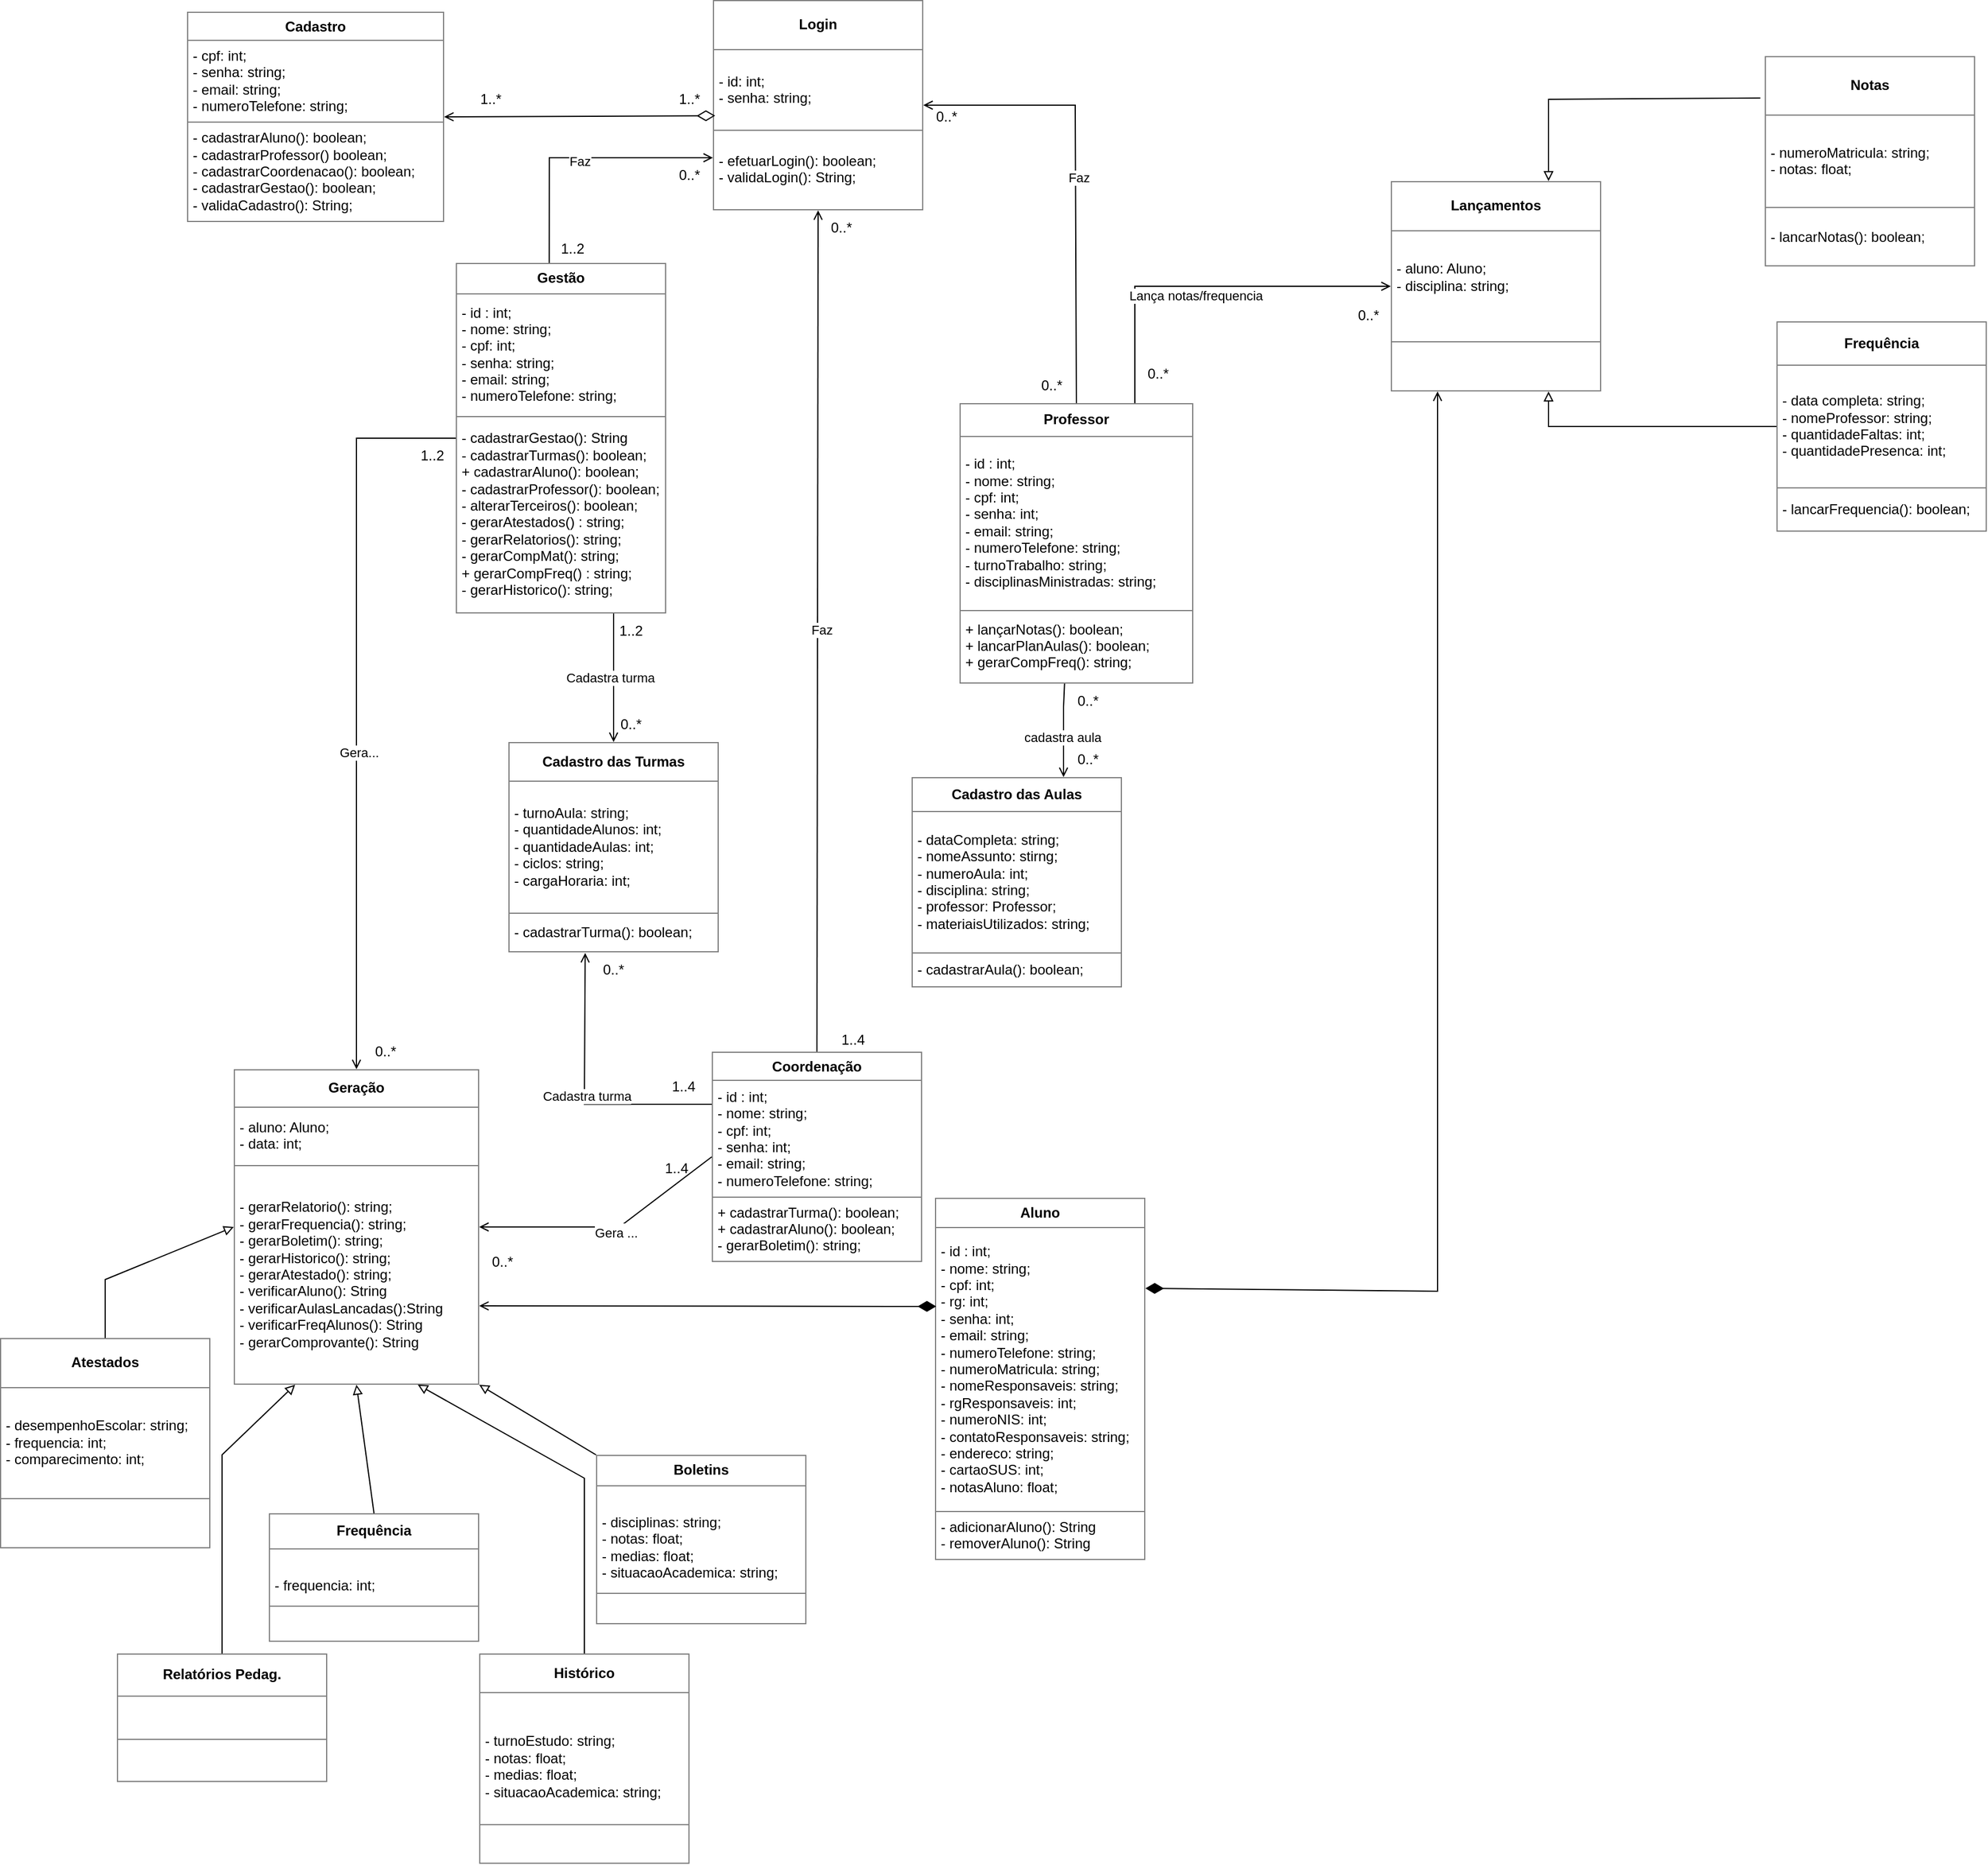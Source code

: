 <mxfile version="26.0.14">
  <diagram name="Página-1" id="CEJxs4QXML5ttT-iYVlk">
    <mxGraphModel dx="1781" dy="566" grid="1" gridSize="10" guides="1" tooltips="1" connect="1" arrows="1" fold="1" page="1" pageScale="1" pageWidth="827" pageHeight="1169" math="0" shadow="0">
      <root>
        <mxCell id="0" />
        <mxCell id="1" parent="0" />
        <mxCell id="YI8qZAI8sFxIkvRVpKfF-1" value="&lt;table border=&quot;1&quot; width=&quot;100%&quot; height=&quot;100%&quot; cellpadding=&quot;4&quot; style=&quot;width:100%;height:100%;border-collapse:collapse;&quot;&gt;&lt;tbody&gt;&lt;tr&gt;&lt;th align=&quot;center&quot;&gt;&lt;b&gt;Gestão&lt;/b&gt;&lt;/th&gt;&lt;/tr&gt;&lt;tr&gt;&lt;td&gt;- id : int;&lt;br&gt;- nome: string;&lt;br&gt;- cpf: int;&lt;br&gt;- senha: string;&lt;br&gt;- email: string;&lt;br&gt;- numeroTelefone: string;&lt;/td&gt;&lt;/tr&gt;&lt;tr&gt;&lt;td&gt;- cadastrarGestao(): String&lt;br&gt;- cadastrarTurmas(): boolean;&lt;br&gt;+ cadastrarAluno(): boolean;&lt;br&gt;- cadastrarProfessor(): boolean;&lt;br&gt;- alterarTerceiros(): boolean;&lt;br&gt;- gerarAtestados() : string;&lt;br&gt;- gerarRelatorios(): string;&lt;br&gt;- gerarCompMat(): string;&lt;br&gt;+ gerarCompFreq() : string;&lt;br&gt;- gerarHistorico(): string;&lt;br&gt;&lt;/td&gt;&lt;/tr&gt;&lt;/tbody&gt;&lt;/table&gt;" style="text;html=1;whiteSpace=wrap;strokeColor=none;fillColor=none;overflow=fill;" parent="1" vertex="1">
          <mxGeometry x="-80" y="620" width="180" height="300" as="geometry" />
        </mxCell>
        <mxCell id="YI8qZAI8sFxIkvRVpKfF-2" value="&lt;table border=&quot;1&quot; width=&quot;100%&quot; height=&quot;100%&quot; cellpadding=&quot;4&quot; style=&quot;width:100%;height:100%;border-collapse:collapse;&quot;&gt;&lt;tbody&gt;&lt;tr&gt;&lt;th align=&quot;center&quot;&gt;&lt;b&gt;Coordenação&lt;/b&gt;&lt;/th&gt;&lt;/tr&gt;&lt;tr&gt;&lt;td&gt;- id : int;&lt;br&gt;- nome: string;&lt;br&gt;- cpf: int;&lt;br&gt;- senha: int;&lt;br&gt;- email: string;&lt;br&gt;- numeroTelefone: string;&lt;/td&gt;&lt;/tr&gt;&lt;tr&gt;&lt;td&gt;+ cadastrarTurma(): boolean;&lt;br&gt;+ cadastrarAluno(): boolean;&lt;br&gt;- gerarBoletim(): string;&lt;/td&gt;&lt;/tr&gt;&lt;/tbody&gt;&lt;/table&gt;" style="text;html=1;whiteSpace=wrap;strokeColor=none;fillColor=none;overflow=fill;" parent="1" vertex="1">
          <mxGeometry x="139" y="1295" width="180" height="180" as="geometry" />
        </mxCell>
        <mxCell id="YI8qZAI8sFxIkvRVpKfF-3" value="&lt;table border=&quot;1&quot; width=&quot;100%&quot; height=&quot;100%&quot; cellpadding=&quot;4&quot; style=&quot;width:100%;height:100%;border-collapse:collapse;&quot;&gt;&lt;tbody&gt;&lt;tr&gt;&lt;th align=&quot;center&quot;&gt;Professor&lt;/th&gt;&lt;/tr&gt;&lt;tr&gt;&lt;td&gt;- id : int;&lt;br&gt;- nome: string;&lt;br&gt;- cpf: int;&lt;br&gt;- senha: int;&lt;br&gt;- email: string;&lt;br&gt;- numeroTelefone: string;&lt;span style=&quot;&quot;&gt;&lt;br&gt;- turnoTrabalho: string;&lt;br&gt;- disciplinasMinistradas: string;&lt;/span&gt;&lt;/td&gt;&lt;/tr&gt;&lt;tr&gt;&lt;td&gt;+ lançarNotas(): boolean;&lt;br&gt;+ lancarPlanAulas(): boolean;&lt;br&gt;+ gerarCompFreq(): string;&lt;/td&gt;&lt;/tr&gt;&lt;/tbody&gt;&lt;/table&gt;" style="text;html=1;whiteSpace=wrap;strokeColor=none;fillColor=none;overflow=fill;" parent="1" vertex="1">
          <mxGeometry x="351" y="740" width="200" height="240" as="geometry" />
        </mxCell>
        <mxCell id="YI8qZAI8sFxIkvRVpKfF-4" value="&lt;table border=&quot;1&quot; width=&quot;100%&quot; height=&quot;100%&quot; cellpadding=&quot;4&quot; style=&quot;width:100%;height:100%;border-collapse:collapse;&quot;&gt;&lt;tbody&gt;&lt;tr&gt;&lt;th align=&quot;center&quot;&gt;&lt;b&gt;Login&lt;/b&gt;&lt;/th&gt;&lt;/tr&gt;&lt;tr&gt;&lt;td&gt;- id: int;&lt;br&gt;- senha: string;&lt;/td&gt;&lt;/tr&gt;&lt;tr&gt;&lt;td&gt;- efetuarLogin(): boolean;&lt;br&gt;- validaLogin(): String;&lt;br&gt;&lt;/td&gt;&lt;/tr&gt;&lt;/tbody&gt;&lt;/table&gt;" style="text;html=1;whiteSpace=wrap;strokeColor=none;fillColor=none;overflow=fill;" parent="1" vertex="1">
          <mxGeometry x="140" y="395" width="180" height="180" as="geometry" />
        </mxCell>
        <mxCell id="YI8qZAI8sFxIkvRVpKfF-5" value="&lt;table border=&quot;1&quot; width=&quot;100%&quot; height=&quot;100%&quot; cellpadding=&quot;4&quot; style=&quot;width:100%;height:100%;border-collapse:collapse;&quot;&gt;&lt;tbody&gt;&lt;tr&gt;&lt;th align=&quot;center&quot;&gt;&lt;b&gt;Aluno&lt;/b&gt;&lt;/th&gt;&lt;/tr&gt;&lt;tr&gt;&lt;td&gt;&lt;span style=&quot;&quot;&gt;- id : int;&lt;/span&gt;&lt;br style=&quot;&quot;&gt;&lt;span style=&quot;&quot;&gt;- nome: string;&lt;/span&gt;&lt;br style=&quot;&quot;&gt;&lt;span style=&quot;&quot;&gt;- cpf: int;&lt;br&gt;- rg: int;&lt;br&gt;&lt;/span&gt;&lt;span style=&quot;&quot;&gt;- senha: int;&lt;/span&gt;&lt;br style=&quot;&quot;&gt;&lt;span style=&quot;&quot;&gt;- email: string;&lt;/span&gt;&lt;br style=&quot;&quot;&gt;&lt;span style=&quot;&quot;&gt;- numeroTelefone: string;&lt;br&gt;&lt;/span&gt;&lt;span style=&quot;&quot;&gt;- numeroMatricula: string;&lt;br&gt;- nomeResponsaveis: string;&lt;br&gt;- rgResponsaveis: int;&lt;br&gt;- numeroNIS: int;&lt;br&gt;- contatoResponsaveis: string;&lt;br&gt;- endereco: string;&lt;br&gt;- cartaoSUS: int;&lt;br&gt;- notasAluno: float;&lt;/span&gt;&lt;/td&gt;&lt;/tr&gt;&lt;tr&gt;&lt;td&gt;- adicionarAluno(): String&lt;br&gt;- removerAluno(): String&lt;br&gt;&lt;/td&gt;&lt;/tr&gt;&lt;/tbody&gt;&lt;/table&gt;" style="text;html=1;whiteSpace=wrap;strokeColor=none;fillColor=none;overflow=fill;" parent="1" vertex="1">
          <mxGeometry x="330" y="1420" width="180" height="310" as="geometry" />
        </mxCell>
        <mxCell id="YI8qZAI8sFxIkvRVpKfF-6" value="&lt;table border=&quot;1&quot; width=&quot;100%&quot; height=&quot;100%&quot; cellpadding=&quot;4&quot; style=&quot;width:100%;height:100%;border-collapse:collapse;&quot;&gt;&lt;tbody&gt;&lt;tr&gt;&lt;th align=&quot;center&quot;&gt;Notas&lt;/th&gt;&lt;/tr&gt;&lt;tr&gt;&lt;td&gt;- numeroMatricula: string;&lt;br&gt;- notas: float;&lt;/td&gt;&lt;/tr&gt;&lt;tr&gt;&lt;td&gt;- lancarNotas(): boolean;&lt;/td&gt;&lt;/tr&gt;&lt;/tbody&gt;&lt;/table&gt;" style="text;html=1;whiteSpace=wrap;strokeColor=none;fillColor=none;overflow=fill;" parent="1" vertex="1">
          <mxGeometry x="1040" y="443" width="180" height="180" as="geometry" />
        </mxCell>
        <mxCell id="YI8qZAI8sFxIkvRVpKfF-7" value="&lt;table border=&quot;1&quot; width=&quot;100%&quot; height=&quot;100%&quot; cellpadding=&quot;4&quot; style=&quot;width:100%;height:100%;border-collapse:collapse;&quot;&gt;&lt;tbody&gt;&lt;tr&gt;&lt;th align=&quot;center&quot;&gt;&lt;b&gt;Frequência&lt;/b&gt;&lt;/th&gt;&lt;/tr&gt;&lt;tr&gt;&lt;td&gt;- data completa: string;&lt;br&gt;- nomeProfessor: string;&lt;br&gt;- quantidadeFaltas: int;&lt;br&gt;- quantidadePresenca: int;&lt;/td&gt;&lt;/tr&gt;&lt;tr&gt;&lt;td&gt;- lancarFrequencia():&amp;nbsp;boolean;&lt;/td&gt;&lt;/tr&gt;&lt;/tbody&gt;&lt;/table&gt;" style="text;html=1;whiteSpace=wrap;strokeColor=none;fillColor=none;overflow=fill;" parent="1" vertex="1">
          <mxGeometry x="1050" y="670" width="180" height="180" as="geometry" />
        </mxCell>
        <mxCell id="YI8qZAI8sFxIkvRVpKfF-8" value="&lt;table border=&quot;1&quot; width=&quot;100%&quot; height=&quot;100%&quot; cellpadding=&quot;4&quot; style=&quot;width:100%;height:100%;border-collapse:collapse;&quot;&gt;&lt;tbody&gt;&lt;tr&gt;&lt;th align=&quot;center&quot;&gt;Cadastro das Aulas&lt;/th&gt;&lt;/tr&gt;&lt;tr&gt;&lt;td&gt;- dataCompleta: string;&lt;br&gt;- nomeAssunto: stirng;&lt;br&gt;- numeroAula: int;&lt;br&gt;- disciplina: string;&lt;br&gt;- professor: Professor;&lt;br&gt;- materiaisUtilizados: string;&lt;/td&gt;&lt;/tr&gt;&lt;tr&gt;&lt;td&gt;- cadastrarAula(): boolean;&lt;/td&gt;&lt;/tr&gt;&lt;/tbody&gt;&lt;/table&gt;" style="text;html=1;whiteSpace=wrap;strokeColor=none;fillColor=none;overflow=fill;" parent="1" vertex="1">
          <mxGeometry x="310" y="1060" width="180" height="180" as="geometry" />
        </mxCell>
        <mxCell id="YI8qZAI8sFxIkvRVpKfF-9" value="&lt;table border=&quot;1&quot; width=&quot;100%&quot; height=&quot;100%&quot; cellpadding=&quot;4&quot; style=&quot;width:100%;height:100%;border-collapse:collapse;&quot;&gt;&lt;tbody&gt;&lt;tr&gt;&lt;th align=&quot;center&quot;&gt;&lt;b&gt;Lançamentos&lt;/b&gt;&lt;/th&gt;&lt;/tr&gt;&lt;tr&gt;&lt;td&gt;- aluno: Aluno;&lt;br&gt;- disciplina: string;&lt;br&gt;&lt;br&gt;&lt;/td&gt;&lt;/tr&gt;&lt;tr&gt;&lt;td&gt;&lt;br&gt;&lt;/td&gt;&lt;/tr&gt;&lt;/tbody&gt;&lt;/table&gt;" style="text;html=1;whiteSpace=wrap;strokeColor=none;fillColor=none;overflow=fill;" parent="1" vertex="1">
          <mxGeometry x="720" y="550" width="180" height="180" as="geometry" />
        </mxCell>
        <mxCell id="0EFO7RBAgr80WLlCccx1-6" value="&lt;table border=&quot;1&quot; width=&quot;100%&quot; height=&quot;100%&quot; cellpadding=&quot;4&quot; style=&quot;width:100%;height:100%;border-collapse:collapse;&quot;&gt;&lt;tbody&gt;&lt;tr&gt;&lt;th align=&quot;center&quot;&gt;Cadastro&lt;/th&gt;&lt;/tr&gt;&lt;tr&gt;&lt;td&gt;- cpf: int;&lt;br&gt;- senha: string;&lt;br&gt;- email: string;&lt;br&gt;- numeroTelefone: string;&lt;/td&gt;&lt;/tr&gt;&lt;tr&gt;&lt;td&gt;- cadastrarAluno(): boolean;&lt;br&gt;- cadastrarProfessor() boolean;&lt;br&gt;- cadastrarCoordenacao(): boolean;&lt;br&gt;- cadastrarGestao(): boolean;&lt;br&gt;- validaCadastro(): String;&lt;/td&gt;&lt;/tr&gt;&lt;/tbody&gt;&lt;/table&gt;" style="text;html=1;whiteSpace=wrap;strokeColor=none;fillColor=none;overflow=fill;" parent="1" vertex="1">
          <mxGeometry x="-310" y="405" width="220" height="180" as="geometry" />
        </mxCell>
        <mxCell id="0EFO7RBAgr80WLlCccx1-7" value="" style="endArrow=block;html=1;rounded=0;exitX=0;exitY=0.5;exitDx=0;exitDy=0;entryX=0.75;entryY=1;entryDx=0;entryDy=0;endFill=0;" parent="1" source="YI8qZAI8sFxIkvRVpKfF-7" target="YI8qZAI8sFxIkvRVpKfF-9" edge="1">
          <mxGeometry width="50" height="50" relative="1" as="geometry">
            <mxPoint x="1140" y="660" as="sourcePoint" />
            <mxPoint x="1190" y="610" as="targetPoint" />
            <Array as="points">
              <mxPoint x="855" y="760" />
            </Array>
          </mxGeometry>
        </mxCell>
        <mxCell id="0EFO7RBAgr80WLlCccx1-8" value="" style="endArrow=block;html=1;rounded=0;exitX=-0.021;exitY=0.199;exitDx=0;exitDy=0;entryX=0.75;entryY=0;entryDx=0;entryDy=0;endFill=0;exitPerimeter=0;" parent="1" source="YI8qZAI8sFxIkvRVpKfF-6" target="YI8qZAI8sFxIkvRVpKfF-9" edge="1">
          <mxGeometry width="50" height="50" relative="1" as="geometry">
            <mxPoint x="750" y="880" as="sourcePoint" />
            <mxPoint x="849" y="762" as="targetPoint" />
            <Array as="points">
              <mxPoint x="855" y="480" />
            </Array>
          </mxGeometry>
        </mxCell>
        <mxCell id="0EFO7RBAgr80WLlCccx1-25" value="&lt;table border=&quot;1&quot; width=&quot;100%&quot; height=&quot;100%&quot; cellpadding=&quot;4&quot; style=&quot;width:100%;height:100%;border-collapse:collapse;&quot;&gt;&lt;tbody&gt;&lt;tr&gt;&lt;th align=&quot;center&quot;&gt;&lt;b&gt;Atestados&lt;/b&gt;&lt;/th&gt;&lt;/tr&gt;&lt;tr&gt;&lt;td&gt;- desempenhoEscolar: string;&lt;br&gt;- frequencia: int;&lt;br&gt;- comparecimento: int;&lt;br&gt;&lt;/td&gt;&lt;/tr&gt;&lt;tr&gt;&lt;td&gt;&lt;br&gt;&lt;/td&gt;&lt;/tr&gt;&lt;/tbody&gt;&lt;/table&gt;" style="text;html=1;whiteSpace=wrap;strokeColor=none;fillColor=none;overflow=fill;" parent="1" vertex="1">
          <mxGeometry x="-470" y="1540" width="180" height="180" as="geometry" />
        </mxCell>
        <mxCell id="0EFO7RBAgr80WLlCccx1-26" value="&lt;table border=&quot;1&quot; width=&quot;100%&quot; height=&quot;100%&quot; cellpadding=&quot;4&quot; style=&quot;width:100%;height:100%;border-collapse:collapse;&quot;&gt;&lt;tbody&gt;&lt;tr&gt;&lt;th align=&quot;center&quot;&gt;&lt;b&gt;Relatórios Pedag.&lt;/b&gt;&lt;/th&gt;&lt;/tr&gt;&lt;tr&gt;&lt;td&gt;&lt;br&gt;&lt;/td&gt;&lt;/tr&gt;&lt;tr&gt;&lt;td&gt;&lt;br&gt;&lt;/td&gt;&lt;/tr&gt;&lt;/tbody&gt;&lt;/table&gt;" style="text;html=1;whiteSpace=wrap;strokeColor=none;fillColor=none;overflow=fill;" parent="1" vertex="1">
          <mxGeometry x="-370" y="1810" width="180" height="110" as="geometry" />
        </mxCell>
        <mxCell id="0EFO7RBAgr80WLlCccx1-27" value="&lt;table border=&quot;1&quot; width=&quot;100%&quot; height=&quot;100%&quot; cellpadding=&quot;4&quot; style=&quot;width:100%;height:100%;border-collapse:collapse;&quot;&gt;&lt;tbody&gt;&lt;tr&gt;&lt;th align=&quot;center&quot;&gt;&lt;b&gt;Frequência&lt;/b&gt;&lt;/th&gt;&lt;/tr&gt;&lt;tr&gt;&lt;td&gt;&lt;br&gt;- frequencia: int;&lt;/td&gt;&lt;/tr&gt;&lt;tr&gt;&lt;td&gt;&lt;br&gt;&lt;/td&gt;&lt;/tr&gt;&lt;/tbody&gt;&lt;/table&gt;" style="text;html=1;whiteSpace=wrap;strokeColor=none;fillColor=none;overflow=fill;" parent="1" vertex="1">
          <mxGeometry x="-240" y="1690" width="180" height="110" as="geometry" />
        </mxCell>
        <mxCell id="0EFO7RBAgr80WLlCccx1-28" value="&lt;table border=&quot;1&quot; width=&quot;100%&quot; height=&quot;100%&quot; cellpadding=&quot;4&quot; style=&quot;width:100%;height:100%;border-collapse:collapse;&quot;&gt;&lt;tbody&gt;&lt;tr&gt;&lt;th align=&quot;center&quot;&gt;&lt;b&gt;Histórico&lt;/b&gt;&lt;/th&gt;&lt;/tr&gt;&lt;tr&gt;&lt;td&gt;&lt;br&gt;- turnoEstudo: string;&lt;br&gt;- notas: float;&lt;br&gt;- medias: float;&lt;br&gt;- situacaoAcademica: string;&lt;br&gt;&lt;/td&gt;&lt;/tr&gt;&lt;tr&gt;&lt;td&gt;&lt;br&gt;&lt;/td&gt;&lt;/tr&gt;&lt;/tbody&gt;&lt;/table&gt;" style="text;html=1;whiteSpace=wrap;strokeColor=none;fillColor=none;overflow=fill;" parent="1" vertex="1">
          <mxGeometry x="-60" y="1810" width="180" height="180" as="geometry" />
        </mxCell>
        <mxCell id="0EFO7RBAgr80WLlCccx1-29" value="&lt;table border=&quot;1&quot; width=&quot;100%&quot; height=&quot;100%&quot; cellpadding=&quot;4&quot; style=&quot;width:100%;height:100%;border-collapse:collapse;&quot;&gt;&lt;tbody&gt;&lt;tr&gt;&lt;th align=&quot;center&quot;&gt;&lt;b&gt;Boletins&lt;/b&gt;&lt;/th&gt;&lt;/tr&gt;&lt;tr&gt;&lt;td&gt;&lt;br&gt;- disciplinas: string;&lt;br&gt;- notas: float;&lt;br&gt;- medias: float;&lt;br&gt;- situacaoAcademica: string;&lt;/td&gt;&lt;/tr&gt;&lt;tr&gt;&lt;td&gt;&lt;br&gt;&lt;/td&gt;&lt;/tr&gt;&lt;/tbody&gt;&lt;/table&gt;" style="text;html=1;whiteSpace=wrap;strokeColor=none;fillColor=none;overflow=fill;" parent="1" vertex="1">
          <mxGeometry x="40" y="1640" width="180" height="145" as="geometry" />
        </mxCell>
        <mxCell id="0EFO7RBAgr80WLlCccx1-30" value="&lt;table border=&quot;1&quot; width=&quot;100%&quot; height=&quot;100%&quot; cellpadding=&quot;4&quot; style=&quot;width:100%;height:100%;border-collapse:collapse;&quot;&gt;&lt;tbody&gt;&lt;tr&gt;&lt;th align=&quot;center&quot;&gt;&lt;b&gt;Geração&lt;/b&gt;&lt;/th&gt;&lt;/tr&gt;&lt;tr&gt;&lt;td&gt;- aluno: Aluno;&lt;br&gt;- data: int;&lt;/td&gt;&lt;/tr&gt;&lt;tr&gt;&lt;td&gt;- gerarRelatorio(): string;&lt;br&gt;- gerarFrequencia(): string;&lt;br&gt;- gerarBoletim(): string;&lt;br&gt;- gerarHistorico(): string;&lt;br&gt;- gerarAtestado(): string;&lt;br&gt;- verificarAluno(): String&lt;br&gt;- verificarAulasLancadas():String&lt;br&gt;- verificarFreqAlunos(): String&lt;br&gt;- gerarComprovante(): String&lt;/td&gt;&lt;/tr&gt;&lt;/tbody&gt;&lt;/table&gt;" style="text;html=1;whiteSpace=wrap;strokeColor=none;fillColor=none;overflow=fill;" parent="1" vertex="1">
          <mxGeometry x="-270" y="1310" width="210" height="270" as="geometry" />
        </mxCell>
        <mxCell id="0EFO7RBAgr80WLlCccx1-31" value="" style="endArrow=block;html=1;rounded=0;exitX=0.5;exitY=0;exitDx=0;exitDy=0;entryX=0;entryY=0.5;entryDx=0;entryDy=0;endFill=0;" parent="1" source="0EFO7RBAgr80WLlCccx1-25" target="0EFO7RBAgr80WLlCccx1-30" edge="1">
          <mxGeometry width="50" height="50" relative="1" as="geometry">
            <mxPoint x="270" y="680" as="sourcePoint" />
            <mxPoint x="369" y="562" as="targetPoint" />
            <Array as="points">
              <mxPoint x="-380" y="1490" />
            </Array>
          </mxGeometry>
        </mxCell>
        <mxCell id="0EFO7RBAgr80WLlCccx1-32" value="" style="endArrow=block;html=1;rounded=0;exitX=0.5;exitY=0;exitDx=0;exitDy=0;entryX=0.25;entryY=1;entryDx=0;entryDy=0;endFill=0;" parent="1" source="0EFO7RBAgr80WLlCccx1-26" target="0EFO7RBAgr80WLlCccx1-30" edge="1">
          <mxGeometry width="50" height="50" relative="1" as="geometry">
            <mxPoint x="450" y="640" as="sourcePoint" />
            <mxPoint x="540" y="500" as="targetPoint" />
            <Array as="points">
              <mxPoint x="-280" y="1640" />
            </Array>
          </mxGeometry>
        </mxCell>
        <mxCell id="0EFO7RBAgr80WLlCccx1-33" value="" style="endArrow=block;html=1;rounded=0;exitX=0.5;exitY=0;exitDx=0;exitDy=0;entryX=0.5;entryY=1;entryDx=0;entryDy=0;endFill=0;" parent="1" source="0EFO7RBAgr80WLlCccx1-27" target="0EFO7RBAgr80WLlCccx1-30" edge="1">
          <mxGeometry width="50" height="50" relative="1" as="geometry">
            <mxPoint x="650" y="580" as="sourcePoint" />
            <mxPoint x="585" y="500" as="targetPoint" />
          </mxGeometry>
        </mxCell>
        <mxCell id="0EFO7RBAgr80WLlCccx1-34" value="" style="endArrow=block;html=1;rounded=0;exitX=0.5;exitY=0;exitDx=0;exitDy=0;entryX=0.75;entryY=1;entryDx=0;entryDy=0;endFill=0;" parent="1" source="0EFO7RBAgr80WLlCccx1-28" target="0EFO7RBAgr80WLlCccx1-30" edge="1">
          <mxGeometry width="50" height="50" relative="1" as="geometry">
            <mxPoint x="660" y="590" as="sourcePoint" />
            <mxPoint x="595" y="510" as="targetPoint" />
            <Array as="points">
              <mxPoint x="30" y="1660" />
            </Array>
          </mxGeometry>
        </mxCell>
        <mxCell id="0EFO7RBAgr80WLlCccx1-36" value="" style="endArrow=block;html=1;rounded=0;exitX=0;exitY=0;exitDx=0;exitDy=0;entryX=1;entryY=1;entryDx=0;entryDy=0;endFill=0;" parent="1" source="0EFO7RBAgr80WLlCccx1-29" target="0EFO7RBAgr80WLlCccx1-30" edge="1">
          <mxGeometry width="50" height="50" relative="1" as="geometry">
            <mxPoint x="780" y="740" as="sourcePoint" />
            <mxPoint x="675" y="500" as="targetPoint" />
          </mxGeometry>
        </mxCell>
        <mxCell id="0EFO7RBAgr80WLlCccx1-37" value="&lt;table border=&quot;1&quot; width=&quot;100%&quot; height=&quot;100%&quot; cellpadding=&quot;4&quot; style=&quot;width:100%;height:100%;border-collapse:collapse;&quot;&gt;&lt;tbody&gt;&lt;tr&gt;&lt;th align=&quot;center&quot;&gt;Cadastro das Turmas&lt;/th&gt;&lt;/tr&gt;&lt;tr&gt;&lt;td&gt;- turnoAula: string;&lt;br&gt;- quantidadeAlunos: int;&lt;br&gt;- quantidadeAulas: int;&lt;br&gt;- ciclos: string;&lt;br&gt;- cargaHoraria: int;&lt;/td&gt;&lt;/tr&gt;&lt;tr&gt;&lt;td&gt;- cadastrarTurma(): boolean;&lt;/td&gt;&lt;/tr&gt;&lt;/tbody&gt;&lt;/table&gt;" style="text;html=1;whiteSpace=wrap;strokeColor=none;fillColor=none;overflow=fill;" parent="1" vertex="1">
          <mxGeometry x="-35" y="1030" width="180" height="180" as="geometry" />
        </mxCell>
        <mxCell id="xoD3tihYEhxn2w1TW_yq-3" value="" style="endArrow=open;html=1;rounded=0;exitX=0;exitY=0.5;exitDx=0;exitDy=0;entryX=1;entryY=0.5;entryDx=0;entryDy=0;endFill=0;" parent="1" source="YI8qZAI8sFxIkvRVpKfF-2" target="0EFO7RBAgr80WLlCccx1-30" edge="1">
          <mxGeometry width="50" height="50" relative="1" as="geometry">
            <mxPoint x="110" y="960" as="sourcePoint" />
            <mxPoint x="390" y="960" as="targetPoint" />
            <Array as="points">
              <mxPoint x="60" y="1445" />
            </Array>
          </mxGeometry>
        </mxCell>
        <mxCell id="f6O35x82LAlemwlpnAm--2" value="Text" style="edgeLabel;html=1;align=center;verticalAlign=middle;resizable=0;points=[];" parent="xoD3tihYEhxn2w1TW_yq-3" vertex="1" connectable="0">
          <mxGeometry x="-0.033" y="3" relative="1" as="geometry">
            <mxPoint x="1" as="offset" />
          </mxGeometry>
        </mxCell>
        <mxCell id="f6O35x82LAlemwlpnAm--5" value="Gera ..." style="edgeLabel;html=1;align=center;verticalAlign=middle;resizable=0;points=[];" parent="xoD3tihYEhxn2w1TW_yq-3" vertex="1" connectable="0">
          <mxGeometry x="-0.066" y="5" relative="1" as="geometry">
            <mxPoint as="offset" />
          </mxGeometry>
        </mxCell>
        <mxCell id="xoD3tihYEhxn2w1TW_yq-4" value="" style="endArrow=open;html=1;rounded=0;exitX=0;exitY=0.5;exitDx=0;exitDy=0;entryX=0.5;entryY=0;entryDx=0;entryDy=0;endFill=0;" parent="1" source="YI8qZAI8sFxIkvRVpKfF-1" target="0EFO7RBAgr80WLlCccx1-30" edge="1">
          <mxGeometry width="50" height="50" relative="1" as="geometry">
            <mxPoint x="110" y="960" as="sourcePoint" />
            <mxPoint x="390" y="960" as="targetPoint" />
            <Array as="points">
              <mxPoint x="-165" y="770" />
            </Array>
          </mxGeometry>
        </mxCell>
        <mxCell id="vUQMLKHa1vaMQkAAcuZ9-1" value="Gera..." style="edgeLabel;html=1;align=center;verticalAlign=middle;resizable=0;points=[];" parent="xoD3tihYEhxn2w1TW_yq-4" vertex="1" connectable="0">
          <mxGeometry x="0.131" y="2" relative="1" as="geometry">
            <mxPoint as="offset" />
          </mxGeometry>
        </mxCell>
        <mxCell id="xoD3tihYEhxn2w1TW_yq-5" value="" style="endArrow=open;html=1;rounded=0;entryX=1;entryY=0.75;entryDx=0;entryDy=0;startArrow=diamondThin;startFill=1;endFill=0;exitX=0.006;exitY=0.3;exitDx=0;exitDy=0;exitPerimeter=0;endSize=6;startSize=13;" parent="1" source="YI8qZAI8sFxIkvRVpKfF-5" target="0EFO7RBAgr80WLlCccx1-30" edge="1">
          <mxGeometry width="50" height="50" relative="1" as="geometry">
            <mxPoint x="540" y="1530" as="sourcePoint" />
            <mxPoint x="680" y="1380" as="targetPoint" />
          </mxGeometry>
        </mxCell>
        <mxCell id="xoD3tihYEhxn2w1TW_yq-11" value="" style="endArrow=open;html=1;rounded=0;startArrow=diamondThin;startFill=0;endFill=0;exitX=0.011;exitY=0.55;exitDx=0;exitDy=0;startSize=13;exitPerimeter=0;entryX=1;entryY=0.5;entryDx=0;entryDy=0;" parent="1" source="YI8qZAI8sFxIkvRVpKfF-4" target="0EFO7RBAgr80WLlCccx1-6" edge="1">
          <mxGeometry width="50" height="50" relative="1" as="geometry">
            <mxPoint x="30" y="605" as="sourcePoint" />
            <mxPoint x="60" y="390" as="targetPoint" />
          </mxGeometry>
        </mxCell>
        <mxCell id="xoD3tihYEhxn2w1TW_yq-12" value="" style="endArrow=open;html=1;rounded=0;exitX=0.75;exitY=0;exitDx=0;exitDy=0;entryX=0;entryY=0.5;entryDx=0;entryDy=0;endFill=0;" parent="1" source="YI8qZAI8sFxIkvRVpKfF-3" target="YI8qZAI8sFxIkvRVpKfF-9" edge="1">
          <mxGeometry width="50" height="50" relative="1" as="geometry">
            <mxPoint x="-490" y="945" as="sourcePoint" />
            <mxPoint x="-170" y="800" as="targetPoint" />
            <Array as="points">
              <mxPoint x="501" y="640" />
            </Array>
          </mxGeometry>
        </mxCell>
        <mxCell id="f6O35x82LAlemwlpnAm--7" value="Lança notas/frequencia" style="edgeLabel;html=1;align=center;verticalAlign=middle;resizable=0;points=[];" parent="xoD3tihYEhxn2w1TW_yq-12" vertex="1" connectable="0">
          <mxGeometry x="-0.045" y="-8" relative="1" as="geometry">
            <mxPoint x="-1" as="offset" />
          </mxGeometry>
        </mxCell>
        <mxCell id="xoD3tihYEhxn2w1TW_yq-13" value="" style="endArrow=open;html=1;rounded=0;entryX=0.75;entryY=0;entryDx=0;entryDy=0;endFill=0;" parent="1" edge="1">
          <mxGeometry width="50" height="50" relative="1" as="geometry">
            <mxPoint x="440.857" y="980" as="sourcePoint" />
            <mxPoint x="440" y="1060" as="targetPoint" />
            <Array as="points">
              <mxPoint x="440" y="1000" />
            </Array>
          </mxGeometry>
        </mxCell>
        <mxCell id="f6O35x82LAlemwlpnAm--8" value="cadastra aula" style="edgeLabel;html=1;align=center;verticalAlign=middle;resizable=0;points=[];" parent="xoD3tihYEhxn2w1TW_yq-13" vertex="1" connectable="0">
          <mxGeometry x="0.154" y="-1" relative="1" as="geometry">
            <mxPoint as="offset" />
          </mxGeometry>
        </mxCell>
        <mxCell id="xoD3tihYEhxn2w1TW_yq-14" value="" style="endArrow=open;html=1;rounded=0;entryX=0.5;entryY=0;entryDx=0;entryDy=0;endFill=0;exitX=0.75;exitY=1;exitDx=0;exitDy=0;" parent="1" source="YI8qZAI8sFxIkvRVpKfF-1" target="0EFO7RBAgr80WLlCccx1-37" edge="1">
          <mxGeometry width="50" height="50" relative="1" as="geometry">
            <mxPoint x="-50" y="735" as="sourcePoint" />
            <mxPoint x="400" y="740" as="targetPoint" />
          </mxGeometry>
        </mxCell>
        <mxCell id="f6O35x82LAlemwlpnAm--6" value="Cadastra turma" style="edgeLabel;html=1;align=center;verticalAlign=middle;resizable=0;points=[];" parent="xoD3tihYEhxn2w1TW_yq-14" vertex="1" connectable="0">
          <mxGeometry x="0.003" y="-3" relative="1" as="geometry">
            <mxPoint as="offset" />
          </mxGeometry>
        </mxCell>
        <mxCell id="xoD3tihYEhxn2w1TW_yq-15" value="" style="endArrow=open;html=1;rounded=0;entryX=0.365;entryY=1.003;entryDx=0;entryDy=0;endFill=0;exitX=0;exitY=0.25;exitDx=0;exitDy=0;entryPerimeter=0;" parent="1" source="YI8qZAI8sFxIkvRVpKfF-2" target="0EFO7RBAgr80WLlCccx1-37" edge="1">
          <mxGeometry width="50" height="50" relative="1" as="geometry">
            <mxPoint x="50" y="1350" as="sourcePoint" />
            <mxPoint x="-25" y="1040" as="targetPoint" />
            <Array as="points">
              <mxPoint x="30" y="1340" />
            </Array>
          </mxGeometry>
        </mxCell>
        <mxCell id="f6O35x82LAlemwlpnAm--4" value="Cadastra turma" style="edgeLabel;html=1;align=center;verticalAlign=middle;resizable=0;points=[];" parent="xoD3tihYEhxn2w1TW_yq-15" vertex="1" connectable="0">
          <mxGeometry x="-0.023" y="-2" relative="1" as="geometry">
            <mxPoint as="offset" />
          </mxGeometry>
        </mxCell>
        <mxCell id="xoD3tihYEhxn2w1TW_yq-19" value="1..2" style="text;html=1;align=center;verticalAlign=middle;whiteSpace=wrap;rounded=0;" parent="1" vertex="1">
          <mxGeometry x="40" y="920" width="60" height="30" as="geometry" />
        </mxCell>
        <mxCell id="xoD3tihYEhxn2w1TW_yq-20" value="0..*" style="text;html=1;align=center;verticalAlign=middle;whiteSpace=wrap;rounded=0;" parent="1" vertex="1">
          <mxGeometry x="40" y="1000" width="60" height="30" as="geometry" />
        </mxCell>
        <mxCell id="xoD3tihYEhxn2w1TW_yq-25" value="0..*" style="text;html=1;align=center;verticalAlign=middle;whiteSpace=wrap;rounded=0;" parent="1" vertex="1">
          <mxGeometry x="491" y="700" width="60" height="30" as="geometry" />
        </mxCell>
        <mxCell id="xoD3tihYEhxn2w1TW_yq-26" value="0..*" style="text;html=1;align=center;verticalAlign=middle;whiteSpace=wrap;rounded=0;" parent="1" vertex="1">
          <mxGeometry x="671" y="650" width="60" height="30" as="geometry" />
        </mxCell>
        <mxCell id="xoD3tihYEhxn2w1TW_yq-27" value="0..*" style="text;html=1;align=center;verticalAlign=middle;whiteSpace=wrap;rounded=0;" parent="1" vertex="1">
          <mxGeometry x="431" y="980" width="60" height="30" as="geometry" />
        </mxCell>
        <mxCell id="xoD3tihYEhxn2w1TW_yq-28" value="0..*" style="text;html=1;align=center;verticalAlign=middle;whiteSpace=wrap;rounded=0;" parent="1" vertex="1">
          <mxGeometry x="431" y="1030" width="60" height="30" as="geometry" />
        </mxCell>
        <mxCell id="xoD3tihYEhxn2w1TW_yq-29" value="1..4" style="text;html=1;align=center;verticalAlign=middle;whiteSpace=wrap;rounded=0;" parent="1" vertex="1">
          <mxGeometry x="85" y="1310" width="60" height="30" as="geometry" />
        </mxCell>
        <mxCell id="xoD3tihYEhxn2w1TW_yq-30" value="1..4" style="text;html=1;align=center;verticalAlign=middle;whiteSpace=wrap;rounded=0;" parent="1" vertex="1">
          <mxGeometry x="79" y="1380" width="60" height="30" as="geometry" />
        </mxCell>
        <mxCell id="xoD3tihYEhxn2w1TW_yq-31" value="0..*" style="text;html=1;align=center;verticalAlign=middle;whiteSpace=wrap;rounded=0;" parent="1" vertex="1">
          <mxGeometry x="-70" y="1460" width="60" height="30" as="geometry" />
        </mxCell>
        <mxCell id="xoD3tihYEhxn2w1TW_yq-32" value="0..*" style="text;html=1;align=center;verticalAlign=middle;whiteSpace=wrap;rounded=0;" parent="1" vertex="1">
          <mxGeometry x="25" y="1210" width="60" height="30" as="geometry" />
        </mxCell>
        <mxCell id="xoD3tihYEhxn2w1TW_yq-33" value="1..*" style="text;html=1;align=center;verticalAlign=middle;whiteSpace=wrap;rounded=0;" parent="1" vertex="1">
          <mxGeometry x="-80" y="465" width="60" height="30" as="geometry" />
        </mxCell>
        <mxCell id="xoD3tihYEhxn2w1TW_yq-35" value="1..*" style="text;html=1;align=center;verticalAlign=middle;whiteSpace=wrap;rounded=0;" parent="1" vertex="1">
          <mxGeometry x="90" y="465" width="60" height="30" as="geometry" />
        </mxCell>
        <mxCell id="xoD3tihYEhxn2w1TW_yq-36" value="1..2" style="text;html=1;align=center;verticalAlign=middle;whiteSpace=wrap;rounded=0;" parent="1" vertex="1">
          <mxGeometry x="-130" y="770" width="60" height="30" as="geometry" />
        </mxCell>
        <mxCell id="xoD3tihYEhxn2w1TW_yq-37" value="0..*" style="text;html=1;align=center;verticalAlign=middle;whiteSpace=wrap;rounded=0;" parent="1" vertex="1">
          <mxGeometry x="-170" y="1280" width="60" height="30" as="geometry" />
        </mxCell>
        <mxCell id="vUQMLKHa1vaMQkAAcuZ9-3" value="" style="endArrow=open;html=1;rounded=0;entryX=0;entryY=0.75;entryDx=0;entryDy=0;endFill=0;exitX=0.444;exitY=0;exitDx=0;exitDy=0;exitPerimeter=0;" parent="1" source="YI8qZAI8sFxIkvRVpKfF-1" target="YI8qZAI8sFxIkvRVpKfF-4" edge="1">
          <mxGeometry width="50" height="50" relative="1" as="geometry">
            <mxPoint x="162" y="605" as="sourcePoint" />
            <mxPoint x="200" y="715" as="targetPoint" />
            <Array as="points">
              <mxPoint y="530" />
            </Array>
          </mxGeometry>
        </mxCell>
        <mxCell id="vUQMLKHa1vaMQkAAcuZ9-4" value="Faz" style="edgeLabel;html=1;align=center;verticalAlign=middle;resizable=0;points=[];" parent="vUQMLKHa1vaMQkAAcuZ9-3" vertex="1" connectable="0">
          <mxGeometry x="0.003" y="-3" relative="1" as="geometry">
            <mxPoint as="offset" />
          </mxGeometry>
        </mxCell>
        <mxCell id="vUQMLKHa1vaMQkAAcuZ9-5" value="" style="endArrow=open;html=1;rounded=0;entryX=1;entryY=0.5;entryDx=0;entryDy=0;endFill=0;exitX=0.5;exitY=0;exitDx=0;exitDy=0;" parent="1" source="YI8qZAI8sFxIkvRVpKfF-3" target="YI8qZAI8sFxIkvRVpKfF-4" edge="1">
          <mxGeometry width="50" height="50" relative="1" as="geometry">
            <mxPoint x="110" y="630" as="sourcePoint" />
            <mxPoint x="150" y="585" as="targetPoint" />
            <Array as="points">
              <mxPoint x="450" y="485" />
            </Array>
          </mxGeometry>
        </mxCell>
        <mxCell id="vUQMLKHa1vaMQkAAcuZ9-6" value="Faz" style="edgeLabel;html=1;align=center;verticalAlign=middle;resizable=0;points=[];" parent="vUQMLKHa1vaMQkAAcuZ9-5" vertex="1" connectable="0">
          <mxGeometry x="0.003" y="-3" relative="1" as="geometry">
            <mxPoint as="offset" />
          </mxGeometry>
        </mxCell>
        <mxCell id="vUQMLKHa1vaMQkAAcuZ9-7" value="" style="endArrow=open;html=1;rounded=0;entryX=0.5;entryY=1;entryDx=0;entryDy=0;endFill=0;exitX=0.5;exitY=0;exitDx=0;exitDy=0;" parent="1" source="YI8qZAI8sFxIkvRVpKfF-2" target="YI8qZAI8sFxIkvRVpKfF-4" edge="1">
          <mxGeometry width="50" height="50" relative="1" as="geometry">
            <mxPoint x="470" y="960" as="sourcePoint" />
            <mxPoint x="330" y="585" as="targetPoint" />
          </mxGeometry>
        </mxCell>
        <mxCell id="vUQMLKHa1vaMQkAAcuZ9-8" value="Faz" style="edgeLabel;html=1;align=center;verticalAlign=middle;resizable=0;points=[];" parent="vUQMLKHa1vaMQkAAcuZ9-7" vertex="1" connectable="0">
          <mxGeometry x="0.003" y="-3" relative="1" as="geometry">
            <mxPoint as="offset" />
          </mxGeometry>
        </mxCell>
        <mxCell id="vUQMLKHa1vaMQkAAcuZ9-13" value="" style="endArrow=open;html=1;rounded=0;startArrow=diamondThin;startFill=1;endFill=0;exitX=1;exitY=0.25;exitDx=0;exitDy=0;endSize=6;startSize=13;" parent="1" source="YI8qZAI8sFxIkvRVpKfF-5" edge="1">
          <mxGeometry width="50" height="50" relative="1" as="geometry">
            <mxPoint x="341" y="1548" as="sourcePoint" />
            <mxPoint x="760" y="730" as="targetPoint" />
            <Array as="points">
              <mxPoint x="760" y="1500" />
            </Array>
          </mxGeometry>
        </mxCell>
        <mxCell id="xr7X4tNye_pSAEJOUH8C-1" value="1..2" style="text;html=1;align=center;verticalAlign=middle;whiteSpace=wrap;rounded=0;" vertex="1" parent="1">
          <mxGeometry x="-10" y="593" width="60" height="30" as="geometry" />
        </mxCell>
        <mxCell id="xr7X4tNye_pSAEJOUH8C-3" value="0..*" style="text;html=1;align=center;verticalAlign=middle;whiteSpace=wrap;rounded=0;" vertex="1" parent="1">
          <mxGeometry x="90" y="530" width="60" height="30" as="geometry" />
        </mxCell>
        <mxCell id="xr7X4tNye_pSAEJOUH8C-4" value="1..4" style="text;html=1;align=center;verticalAlign=middle;whiteSpace=wrap;rounded=0;" vertex="1" parent="1">
          <mxGeometry x="230" y="1270" width="60" height="30" as="geometry" />
        </mxCell>
        <mxCell id="xr7X4tNye_pSAEJOUH8C-5" value="0..*" style="text;html=1;align=center;verticalAlign=middle;whiteSpace=wrap;rounded=0;" vertex="1" parent="1">
          <mxGeometry x="220" y="575" width="60" height="30" as="geometry" />
        </mxCell>
        <mxCell id="xr7X4tNye_pSAEJOUH8C-6" value="0..*" style="text;html=1;align=center;verticalAlign=middle;whiteSpace=wrap;rounded=0;" vertex="1" parent="1">
          <mxGeometry x="400" y="710" width="60" height="30" as="geometry" />
        </mxCell>
        <mxCell id="xr7X4tNye_pSAEJOUH8C-7" value="0..*" style="text;html=1;align=center;verticalAlign=middle;whiteSpace=wrap;rounded=0;" vertex="1" parent="1">
          <mxGeometry x="310" y="480" width="60" height="30" as="geometry" />
        </mxCell>
      </root>
    </mxGraphModel>
  </diagram>
</mxfile>
